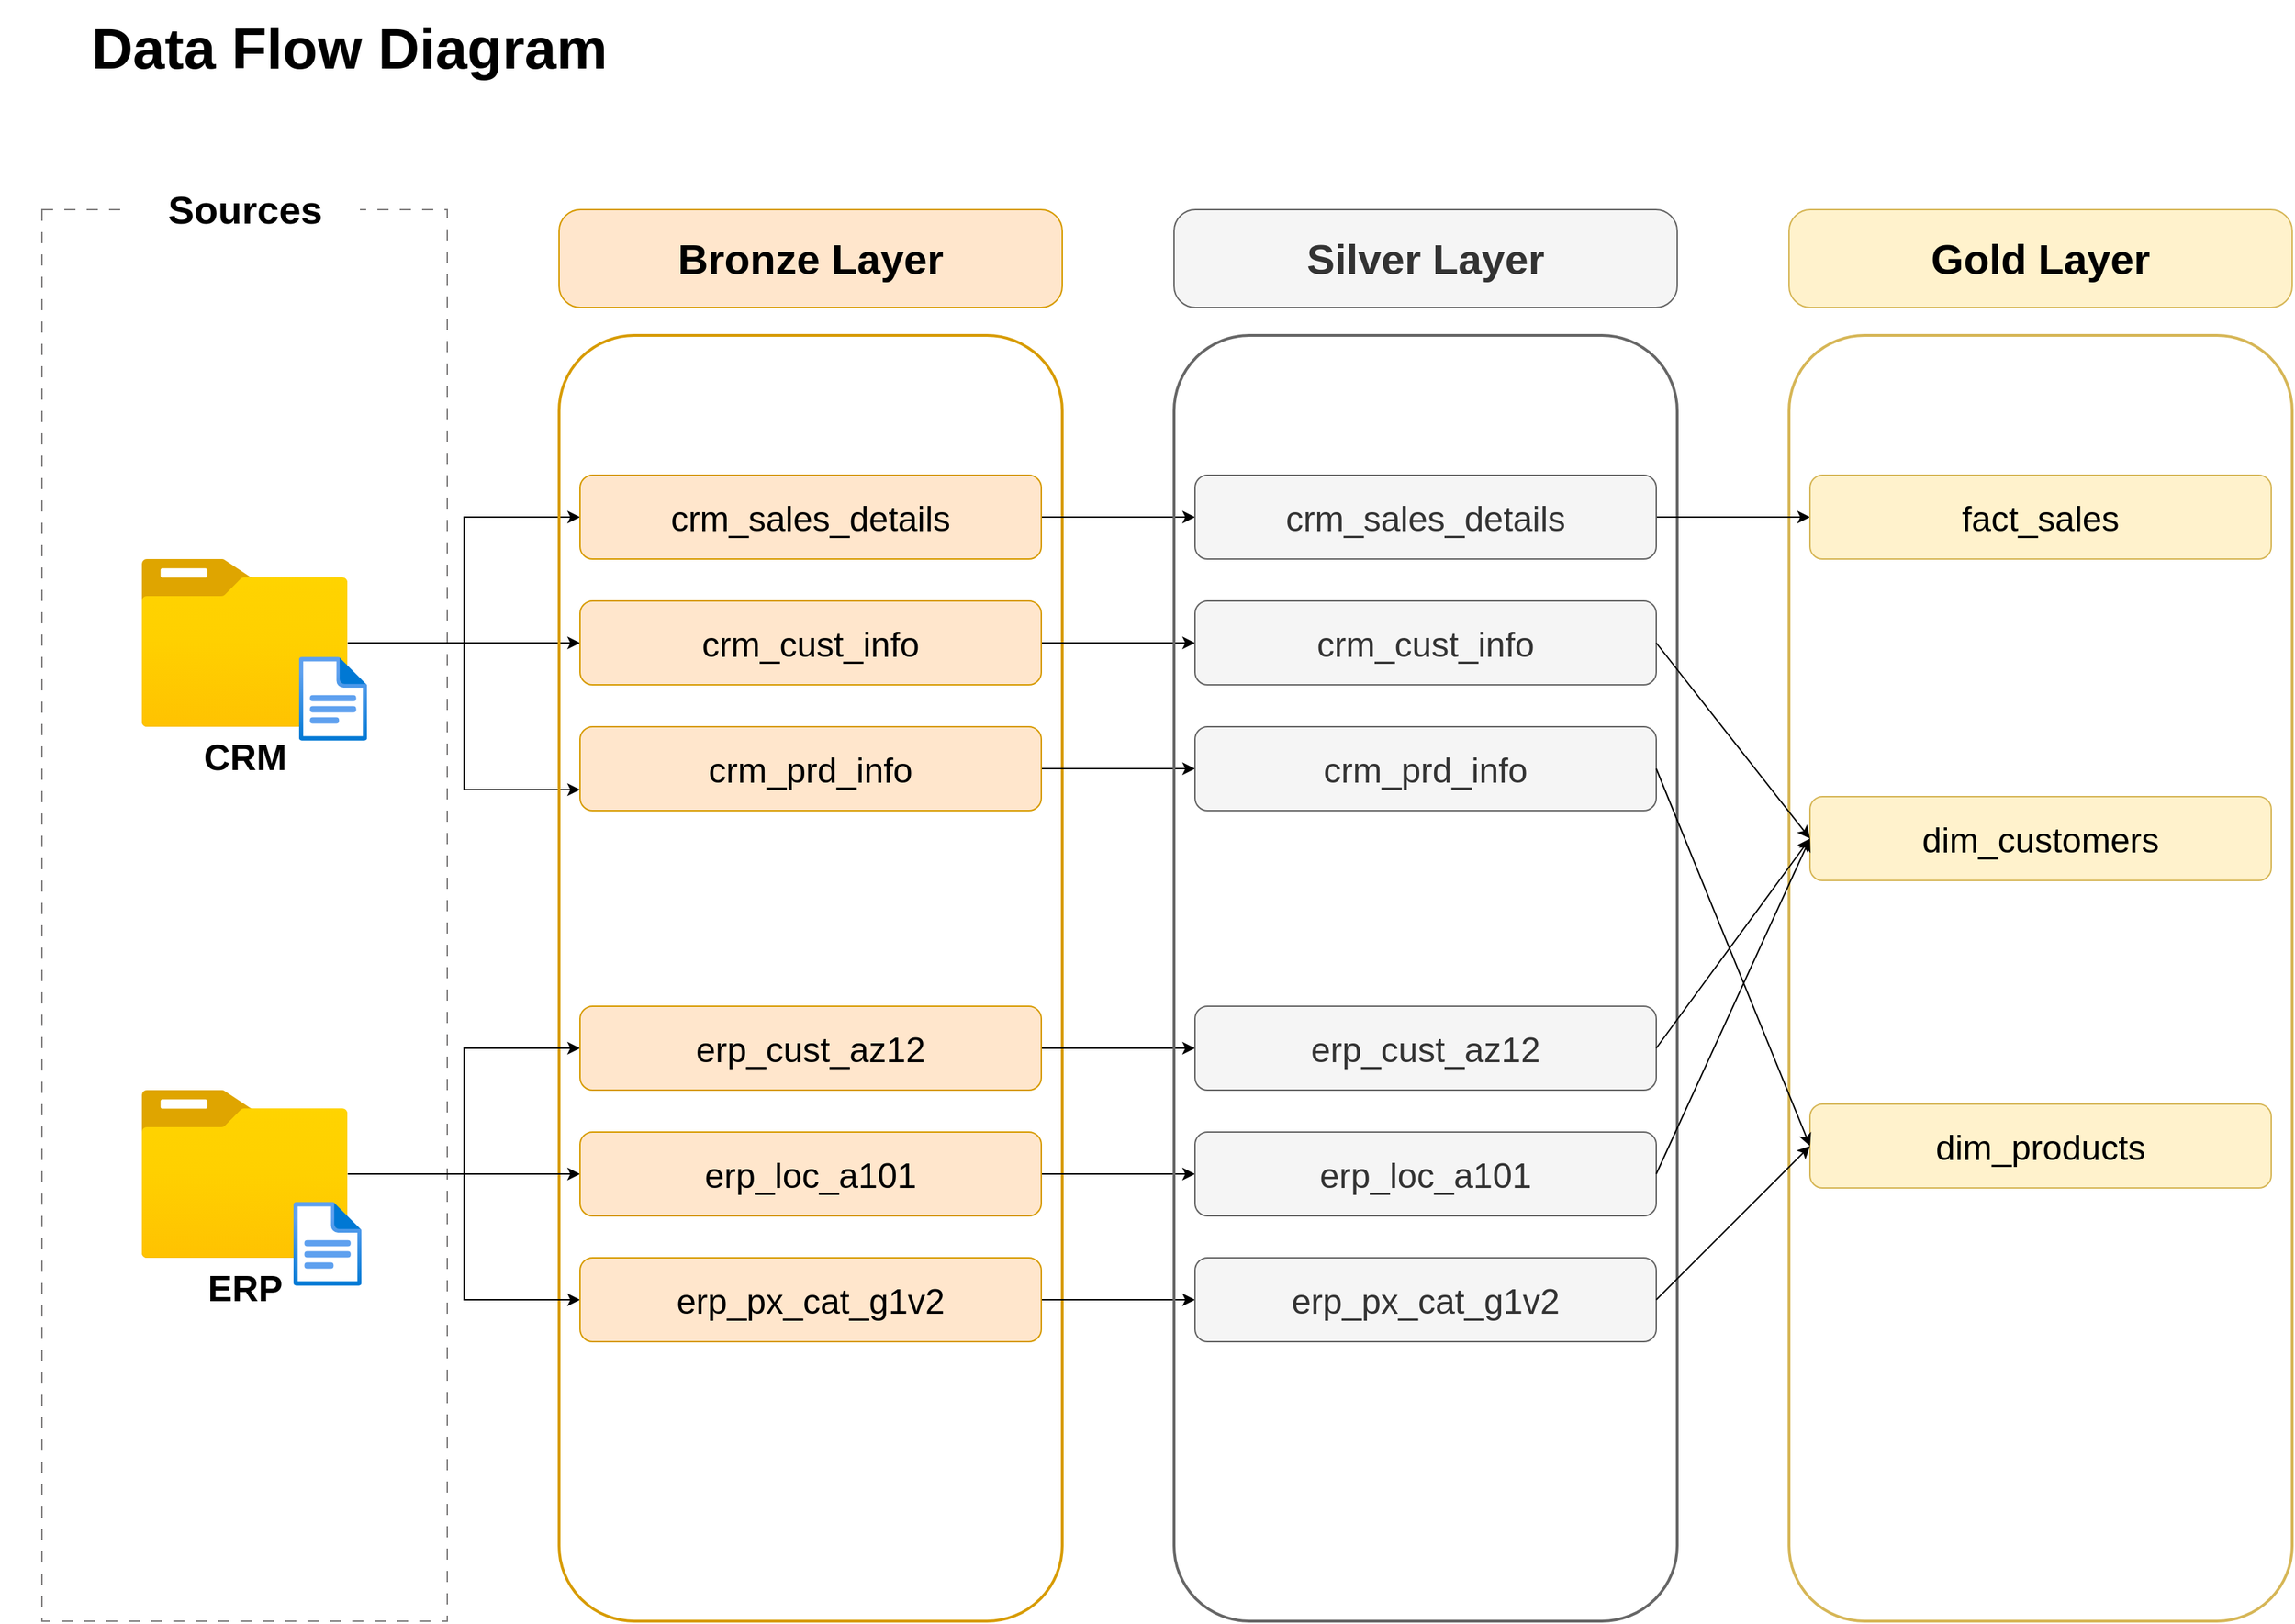 <mxfile version="27.0.2">
  <diagram name="Page-1" id="bIHONK1rJ5rtWLxpOWbc">
    <mxGraphModel dx="1895" dy="1313" grid="1" gridSize="10" guides="1" tooltips="1" connect="1" arrows="1" fold="1" page="1" pageScale="1" pageWidth="1920" pageHeight="1200" math="0" shadow="0">
      <root>
        <mxCell id="0" />
        <mxCell id="1" parent="0" />
        <mxCell id="h0y96UvHI-Y2kzttv8R7-1" value="" style="rounded=1;whiteSpace=wrap;html=1;strokeColor=#d6b656;fillColor=none;strokeWidth=2;" vertex="1" parent="1">
          <mxGeometry x="1280" y="240" width="360" height="920" as="geometry" />
        </mxCell>
        <mxCell id="9j3WJ7CTVvGNRlXjqqHw-1" value="&lt;b&gt;&lt;font style=&quot;font-size: 41px;&quot;&gt;Data Flow Diagram&lt;/font&gt;&lt;/b&gt;" style="text;html=1;align=center;verticalAlign=middle;whiteSpace=wrap;rounded=0;" parent="1" vertex="1">
          <mxGeometry width="500" height="70" as="geometry" />
        </mxCell>
        <mxCell id="9j3WJ7CTVvGNRlXjqqHw-2" value="" style="rounded=0;whiteSpace=wrap;html=1;dashed=1;dashPattern=8 8;strokeColor=light-dark(#7e7c7c, #ededed);" parent="1" vertex="1">
          <mxGeometry x="30" y="150" width="290" height="1010" as="geometry" />
        </mxCell>
        <mxCell id="9j3WJ7CTVvGNRlXjqqHw-3" value="&lt;b&gt;&lt;font style=&quot;font-size: 28px;&quot;&gt;Sources&lt;/font&gt;&lt;/b&gt;" style="rounded=0;whiteSpace=wrap;html=1;strokeColor=none;" parent="1" vertex="1">
          <mxGeometry x="92.5" y="120" width="165" height="60" as="geometry" />
        </mxCell>
        <mxCell id="9j3WJ7CTVvGNRlXjqqHw-20" style="edgeStyle=orthogonalEdgeStyle;rounded=0;orthogonalLoop=1;jettySize=auto;html=1;" parent="1" source="9j3WJ7CTVvGNRlXjqqHw-4" target="9j3WJ7CTVvGNRlXjqqHw-17" edge="1">
          <mxGeometry relative="1" as="geometry" />
        </mxCell>
        <mxCell id="9j3WJ7CTVvGNRlXjqqHw-21" style="edgeStyle=orthogonalEdgeStyle;rounded=0;orthogonalLoop=1;jettySize=auto;html=1;" parent="1" source="9j3WJ7CTVvGNRlXjqqHw-4" target="9j3WJ7CTVvGNRlXjqqHw-18" edge="1">
          <mxGeometry relative="1" as="geometry" />
        </mxCell>
        <mxCell id="9j3WJ7CTVvGNRlXjqqHw-22" style="edgeStyle=orthogonalEdgeStyle;rounded=0;orthogonalLoop=1;jettySize=auto;html=1;entryX=0;entryY=0.75;entryDx=0;entryDy=0;" parent="1" source="9j3WJ7CTVvGNRlXjqqHw-4" target="9j3WJ7CTVvGNRlXjqqHw-19" edge="1">
          <mxGeometry relative="1" as="geometry" />
        </mxCell>
        <mxCell id="9j3WJ7CTVvGNRlXjqqHw-4" value="&lt;font style=&quot;font-size: 26px;&quot;&gt;&lt;b&gt;CRM&lt;/b&gt;&lt;/font&gt;" style="image;aspect=fixed;html=1;points=[];align=center;fontSize=12;image=img/lib/azure2/general/Folder_Blank.svg;" parent="1" vertex="1">
          <mxGeometry x="101.07" y="400" width="147.86" height="120" as="geometry" />
        </mxCell>
        <mxCell id="9j3WJ7CTVvGNRlXjqqHw-6" value="" style="image;aspect=fixed;html=1;points=[];align=center;fontSize=12;image=img/lib/azure2/general/File.svg;" parent="1" vertex="1">
          <mxGeometry x="213.93" y="470" width="48.7" height="60" as="geometry" />
        </mxCell>
        <mxCell id="9j3WJ7CTVvGNRlXjqqHw-8" value="" style="rounded=1;whiteSpace=wrap;html=1;strokeColor=#d79b00;fillColor=none;strokeWidth=2;" parent="1" vertex="1">
          <mxGeometry x="400" y="240" width="360" height="920" as="geometry" />
        </mxCell>
        <mxCell id="9j3WJ7CTVvGNRlXjqqHw-26" style="edgeStyle=orthogonalEdgeStyle;rounded=0;orthogonalLoop=1;jettySize=auto;html=1;" parent="1" source="9j3WJ7CTVvGNRlXjqqHw-14" target="9j3WJ7CTVvGNRlXjqqHw-25" edge="1">
          <mxGeometry relative="1" as="geometry" />
        </mxCell>
        <mxCell id="9j3WJ7CTVvGNRlXjqqHw-27" style="edgeStyle=orthogonalEdgeStyle;rounded=0;orthogonalLoop=1;jettySize=auto;html=1;" parent="1" source="9j3WJ7CTVvGNRlXjqqHw-14" target="9j3WJ7CTVvGNRlXjqqHw-24" edge="1">
          <mxGeometry relative="1" as="geometry" />
        </mxCell>
        <mxCell id="9j3WJ7CTVvGNRlXjqqHw-28" style="edgeStyle=orthogonalEdgeStyle;rounded=0;orthogonalLoop=1;jettySize=auto;html=1;" parent="1" source="9j3WJ7CTVvGNRlXjqqHw-14" target="9j3WJ7CTVvGNRlXjqqHw-23" edge="1">
          <mxGeometry relative="1" as="geometry" />
        </mxCell>
        <mxCell id="9j3WJ7CTVvGNRlXjqqHw-14" value="&lt;font style=&quot;font-size: 26px;&quot;&gt;&lt;b&gt;ERP&lt;/b&gt;&lt;/font&gt;" style="image;aspect=fixed;html=1;points=[];align=center;fontSize=12;image=img/lib/azure2/general/Folder_Blank.svg;" parent="1" vertex="1">
          <mxGeometry x="101.07" y="780" width="147.86" height="120" as="geometry" />
        </mxCell>
        <mxCell id="9j3WJ7CTVvGNRlXjqqHw-15" value="" style="image;aspect=fixed;html=1;points=[];align=center;fontSize=12;image=img/lib/azure2/general/File.svg;" parent="1" vertex="1">
          <mxGeometry x="210" y="860" width="48.7" height="60" as="geometry" />
        </mxCell>
        <mxCell id="9j3WJ7CTVvGNRlXjqqHw-16" value="&lt;font style=&quot;font-size: 30px;&quot;&gt;&lt;b&gt;Bronze Layer&lt;/b&gt;&lt;/font&gt;" style="rounded=1;whiteSpace=wrap;html=1;fillColor=#ffe6cc;strokeColor=#d79b00;arcSize=22;" parent="1" vertex="1">
          <mxGeometry x="400" y="150" width="360" height="70" as="geometry" />
        </mxCell>
        <mxCell id="PcdXGyEL9OMKaPJquJNA-9" style="edgeStyle=orthogonalEdgeStyle;rounded=0;orthogonalLoop=1;jettySize=auto;html=1;" parent="1" source="9j3WJ7CTVvGNRlXjqqHw-17" target="PcdXGyEL9OMKaPJquJNA-3" edge="1">
          <mxGeometry relative="1" as="geometry" />
        </mxCell>
        <mxCell id="9j3WJ7CTVvGNRlXjqqHw-17" value="&lt;font style=&quot;font-size: 25px;&quot;&gt;crm_sales_details&lt;/font&gt;" style="rounded=1;whiteSpace=wrap;html=1;fillColor=#ffe6cc;strokeColor=#d79b00;" parent="1" vertex="1">
          <mxGeometry x="415" y="340" width="330" height="60" as="geometry" />
        </mxCell>
        <mxCell id="PcdXGyEL9OMKaPJquJNA-10" style="edgeStyle=orthogonalEdgeStyle;rounded=0;orthogonalLoop=1;jettySize=auto;html=1;" parent="1" source="9j3WJ7CTVvGNRlXjqqHw-18" target="PcdXGyEL9OMKaPJquJNA-4" edge="1">
          <mxGeometry relative="1" as="geometry" />
        </mxCell>
        <mxCell id="9j3WJ7CTVvGNRlXjqqHw-18" value="&lt;font style=&quot;font-size: 25px;&quot;&gt;crm_cust_info&lt;/font&gt;" style="rounded=1;whiteSpace=wrap;html=1;fillColor=#ffe6cc;strokeColor=#d79b00;" parent="1" vertex="1">
          <mxGeometry x="415" y="430" width="330" height="60" as="geometry" />
        </mxCell>
        <mxCell id="PcdXGyEL9OMKaPJquJNA-11" style="edgeStyle=orthogonalEdgeStyle;rounded=0;orthogonalLoop=1;jettySize=auto;html=1;" parent="1" source="9j3WJ7CTVvGNRlXjqqHw-19" target="PcdXGyEL9OMKaPJquJNA-5" edge="1">
          <mxGeometry relative="1" as="geometry" />
        </mxCell>
        <mxCell id="9j3WJ7CTVvGNRlXjqqHw-19" value="&lt;font style=&quot;font-size: 25px;&quot;&gt;crm_prd_info&lt;/font&gt;" style="rounded=1;whiteSpace=wrap;html=1;fillColor=#ffe6cc;strokeColor=#d79b00;" parent="1" vertex="1">
          <mxGeometry x="415" y="520" width="330" height="60" as="geometry" />
        </mxCell>
        <mxCell id="PcdXGyEL9OMKaPJquJNA-14" style="edgeStyle=orthogonalEdgeStyle;rounded=0;orthogonalLoop=1;jettySize=auto;html=1;" parent="1" source="9j3WJ7CTVvGNRlXjqqHw-23" target="PcdXGyEL9OMKaPJquJNA-6" edge="1">
          <mxGeometry relative="1" as="geometry" />
        </mxCell>
        <mxCell id="9j3WJ7CTVvGNRlXjqqHw-23" value="&lt;font style=&quot;font-size: 25px;&quot;&gt;erp_px_cat_g1v2&lt;/font&gt;" style="rounded=1;whiteSpace=wrap;html=1;fillColor=#ffe6cc;strokeColor=#d79b00;" parent="1" vertex="1">
          <mxGeometry x="415" y="900" width="330" height="60" as="geometry" />
        </mxCell>
        <mxCell id="PcdXGyEL9OMKaPJquJNA-13" style="edgeStyle=orthogonalEdgeStyle;rounded=0;orthogonalLoop=1;jettySize=auto;html=1;" parent="1" source="9j3WJ7CTVvGNRlXjqqHw-24" target="PcdXGyEL9OMKaPJquJNA-7" edge="1">
          <mxGeometry relative="1" as="geometry" />
        </mxCell>
        <mxCell id="9j3WJ7CTVvGNRlXjqqHw-24" value="&lt;font style=&quot;font-size: 25px;&quot;&gt;erp_loc_a101&lt;/font&gt;" style="rounded=1;whiteSpace=wrap;html=1;fillColor=#ffe6cc;strokeColor=#d79b00;" parent="1" vertex="1">
          <mxGeometry x="415" y="810" width="330" height="60" as="geometry" />
        </mxCell>
        <mxCell id="PcdXGyEL9OMKaPJquJNA-12" style="edgeStyle=orthogonalEdgeStyle;rounded=0;orthogonalLoop=1;jettySize=auto;html=1;" parent="1" source="9j3WJ7CTVvGNRlXjqqHw-25" target="PcdXGyEL9OMKaPJquJNA-8" edge="1">
          <mxGeometry relative="1" as="geometry" />
        </mxCell>
        <mxCell id="9j3WJ7CTVvGNRlXjqqHw-25" value="&lt;font style=&quot;font-size: 25px;&quot;&gt;erp_cust_az12&lt;/font&gt;" style="rounded=1;whiteSpace=wrap;html=1;fillColor=#ffe6cc;strokeColor=#d79b00;" parent="1" vertex="1">
          <mxGeometry x="415" y="720" width="330" height="60" as="geometry" />
        </mxCell>
        <mxCell id="PcdXGyEL9OMKaPJquJNA-1" value="" style="rounded=1;whiteSpace=wrap;html=1;strokeColor=#666666;fillColor=none;strokeWidth=2;fontColor=#333333;" parent="1" vertex="1">
          <mxGeometry x="840" y="240" width="360" height="920" as="geometry" />
        </mxCell>
        <mxCell id="PcdXGyEL9OMKaPJquJNA-2" value="&lt;font style=&quot;font-size: 30px;&quot;&gt;&lt;b&gt;Silver Layer&lt;/b&gt;&lt;/font&gt;" style="rounded=1;whiteSpace=wrap;html=1;fillColor=#f5f5f5;strokeColor=#666666;arcSize=22;fontColor=#333333;" parent="1" vertex="1">
          <mxGeometry x="840" y="150" width="360" height="70" as="geometry" />
        </mxCell>
        <mxCell id="h0y96UvHI-Y2kzttv8R7-9" style="edgeStyle=orthogonalEdgeStyle;rounded=0;orthogonalLoop=1;jettySize=auto;html=1;entryX=0;entryY=0.5;entryDx=0;entryDy=0;" edge="1" parent="1" source="PcdXGyEL9OMKaPJquJNA-3" target="h0y96UvHI-Y2kzttv8R7-5">
          <mxGeometry relative="1" as="geometry" />
        </mxCell>
        <mxCell id="PcdXGyEL9OMKaPJquJNA-3" value="&lt;font style=&quot;font-size: 25px;&quot;&gt;crm_sales_details&lt;/font&gt;" style="rounded=1;whiteSpace=wrap;html=1;fillColor=#f5f5f5;strokeColor=#666666;fontColor=#333333;" parent="1" vertex="1">
          <mxGeometry x="855" y="340" width="330" height="60" as="geometry" />
        </mxCell>
        <mxCell id="PcdXGyEL9OMKaPJquJNA-4" value="&lt;font style=&quot;font-size: 25px;&quot;&gt;crm_cust_info&lt;/font&gt;" style="rounded=1;whiteSpace=wrap;html=1;fillColor=#f5f5f5;strokeColor=#666666;fontColor=#333333;" parent="1" vertex="1">
          <mxGeometry x="855" y="430" width="330" height="60" as="geometry" />
        </mxCell>
        <mxCell id="PcdXGyEL9OMKaPJquJNA-5" value="&lt;font style=&quot;font-size: 25px;&quot;&gt;crm_prd_info&lt;/font&gt;" style="rounded=1;whiteSpace=wrap;html=1;fillColor=#f5f5f5;strokeColor=#666666;fontColor=#333333;" parent="1" vertex="1">
          <mxGeometry x="855" y="520" width="330" height="60" as="geometry" />
        </mxCell>
        <mxCell id="PcdXGyEL9OMKaPJquJNA-6" value="&lt;font style=&quot;font-size: 25px;&quot;&gt;erp_px_cat_g1v2&lt;/font&gt;" style="rounded=1;whiteSpace=wrap;html=1;fillColor=#f5f5f5;strokeColor=#666666;fontColor=#333333;" parent="1" vertex="1">
          <mxGeometry x="855" y="900" width="330" height="60" as="geometry" />
        </mxCell>
        <mxCell id="PcdXGyEL9OMKaPJquJNA-7" value="&lt;font style=&quot;font-size: 25px;&quot;&gt;erp_loc_a101&lt;/font&gt;" style="rounded=1;whiteSpace=wrap;html=1;fillColor=#f5f5f5;strokeColor=#666666;fontColor=#333333;" parent="1" vertex="1">
          <mxGeometry x="855" y="810" width="330" height="60" as="geometry" />
        </mxCell>
        <mxCell id="PcdXGyEL9OMKaPJquJNA-8" value="&lt;font style=&quot;font-size: 25px;&quot;&gt;erp_cust_az12&lt;/font&gt;" style="rounded=1;whiteSpace=wrap;html=1;fillColor=#f5f5f5;strokeColor=#666666;fontColor=#333333;" parent="1" vertex="1">
          <mxGeometry x="855" y="720" width="330" height="60" as="geometry" />
        </mxCell>
        <mxCell id="h0y96UvHI-Y2kzttv8R7-2" value="&lt;font style=&quot;font-size: 30px;&quot;&gt;&lt;b&gt;Gold Layer&lt;/b&gt;&lt;/font&gt;" style="rounded=1;whiteSpace=wrap;html=1;fillColor=#fff2cc;strokeColor=#d6b656;arcSize=22;" vertex="1" parent="1">
          <mxGeometry x="1280" y="150" width="360" height="70" as="geometry" />
        </mxCell>
        <mxCell id="h0y96UvHI-Y2kzttv8R7-3" value="&lt;font style=&quot;font-size: 25px;&quot;&gt;dim_customers&lt;/font&gt;" style="rounded=1;whiteSpace=wrap;html=1;fillColor=#fff2cc;strokeColor=#d6b656;" vertex="1" parent="1">
          <mxGeometry x="1295" y="570" width="330" height="60" as="geometry" />
        </mxCell>
        <mxCell id="h0y96UvHI-Y2kzttv8R7-4" value="&lt;font style=&quot;font-size: 25px;&quot;&gt;dim_products&lt;/font&gt;" style="rounded=1;whiteSpace=wrap;html=1;fillColor=#fff2cc;strokeColor=#d6b656;" vertex="1" parent="1">
          <mxGeometry x="1295" y="790" width="330" height="60" as="geometry" />
        </mxCell>
        <mxCell id="h0y96UvHI-Y2kzttv8R7-5" value="&lt;font style=&quot;font-size: 25px;&quot;&gt;fact_sales&lt;/font&gt;" style="rounded=1;whiteSpace=wrap;html=1;fillColor=#fff2cc;strokeColor=#d6b656;" vertex="1" parent="1">
          <mxGeometry x="1295" y="340" width="330" height="60" as="geometry" />
        </mxCell>
        <mxCell id="h0y96UvHI-Y2kzttv8R7-15" value="" style="endArrow=classic;html=1;rounded=0;entryX=0;entryY=0.5;entryDx=0;entryDy=0;exitX=1;exitY=0.5;exitDx=0;exitDy=0;" edge="1" parent="1" source="PcdXGyEL9OMKaPJquJNA-4" target="h0y96UvHI-Y2kzttv8R7-3">
          <mxGeometry width="50" height="50" relative="1" as="geometry">
            <mxPoint x="900" y="760" as="sourcePoint" />
            <mxPoint x="950" y="710" as="targetPoint" />
          </mxGeometry>
        </mxCell>
        <mxCell id="h0y96UvHI-Y2kzttv8R7-16" value="" style="endArrow=classic;html=1;rounded=0;entryX=0;entryY=0.5;entryDx=0;entryDy=0;exitX=1;exitY=0.5;exitDx=0;exitDy=0;" edge="1" parent="1" source="PcdXGyEL9OMKaPJquJNA-8" target="h0y96UvHI-Y2kzttv8R7-3">
          <mxGeometry width="50" height="50" relative="1" as="geometry">
            <mxPoint x="900" y="760" as="sourcePoint" />
            <mxPoint x="950" y="710" as="targetPoint" />
          </mxGeometry>
        </mxCell>
        <mxCell id="h0y96UvHI-Y2kzttv8R7-17" value="" style="endArrow=classic;html=1;rounded=0;entryX=0;entryY=0.5;entryDx=0;entryDy=0;exitX=1;exitY=0.5;exitDx=0;exitDy=0;" edge="1" parent="1" source="PcdXGyEL9OMKaPJquJNA-7" target="h0y96UvHI-Y2kzttv8R7-3">
          <mxGeometry width="50" height="50" relative="1" as="geometry">
            <mxPoint x="900" y="580" as="sourcePoint" />
            <mxPoint x="950" y="530" as="targetPoint" />
          </mxGeometry>
        </mxCell>
        <mxCell id="h0y96UvHI-Y2kzttv8R7-18" value="" style="endArrow=classic;html=1;rounded=0;entryX=0;entryY=0.5;entryDx=0;entryDy=0;exitX=1;exitY=0.5;exitDx=0;exitDy=0;" edge="1" parent="1" source="PcdXGyEL9OMKaPJquJNA-6" target="h0y96UvHI-Y2kzttv8R7-4">
          <mxGeometry width="50" height="50" relative="1" as="geometry">
            <mxPoint x="900" y="580" as="sourcePoint" />
            <mxPoint x="950" y="530" as="targetPoint" />
          </mxGeometry>
        </mxCell>
        <mxCell id="h0y96UvHI-Y2kzttv8R7-19" value="" style="endArrow=classic;html=1;rounded=0;entryX=0;entryY=0.5;entryDx=0;entryDy=0;exitX=1;exitY=0.5;exitDx=0;exitDy=0;" edge="1" parent="1" source="PcdXGyEL9OMKaPJquJNA-5" target="h0y96UvHI-Y2kzttv8R7-4">
          <mxGeometry width="50" height="50" relative="1" as="geometry">
            <mxPoint x="900" y="580" as="sourcePoint" />
            <mxPoint x="950" y="530" as="targetPoint" />
          </mxGeometry>
        </mxCell>
      </root>
    </mxGraphModel>
  </diagram>
</mxfile>
